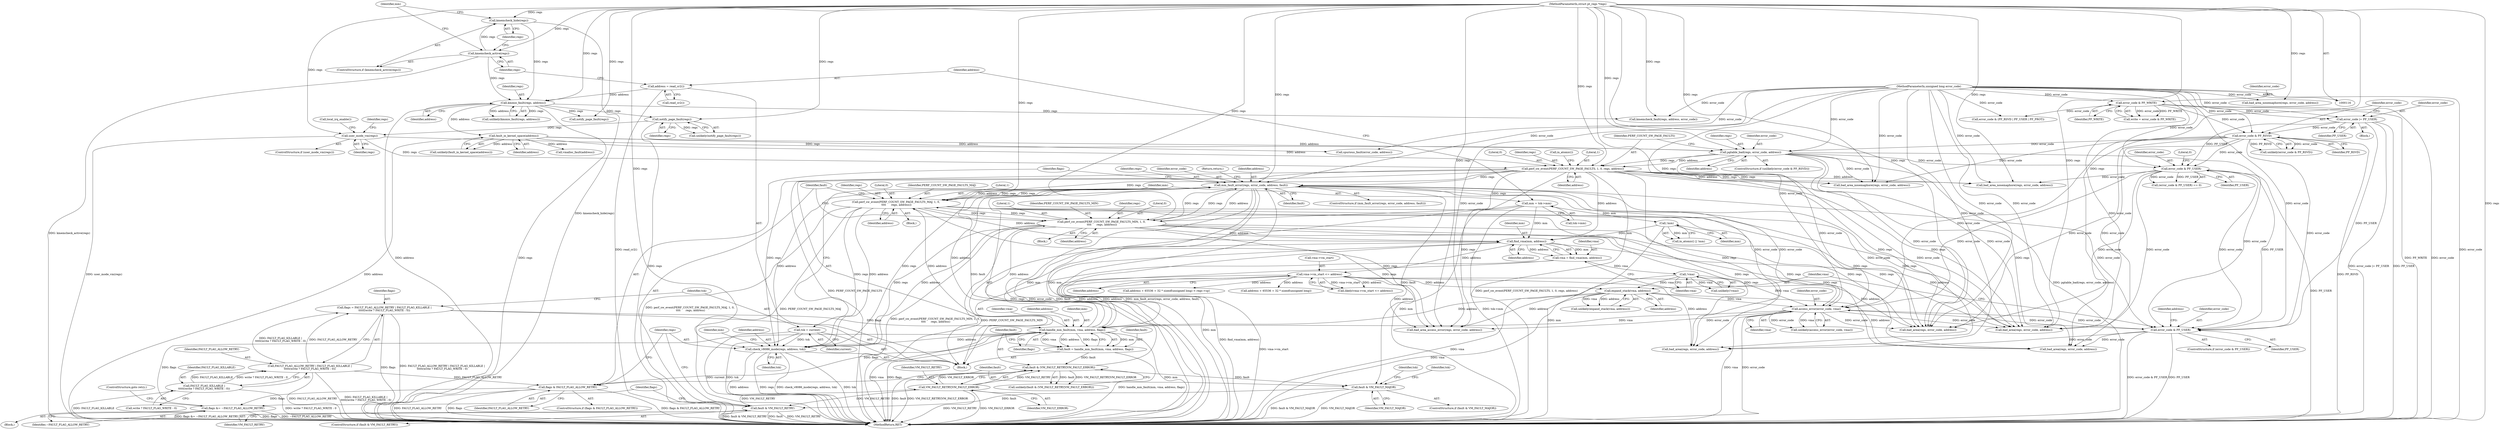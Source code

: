 digraph "0_linux_a8b0ca17b80e92faab46ee7179ba9e99ccb61233_52@pointer" {
"1000443" [label="(Call,check_v8086_mode(regs, address, tsk))"];
"1000396" [label="(Call,mm_fault_error(regs, error_code, address, fault))"];
"1000416" [label="(Call,perf_sw_event(PERF_COUNT_SW_PAGE_FAULTS_MAJ, 1, 0,\n \t\t\t\t      regs, address))"];
"1000428" [label="(Call,perf_sw_event(PERF_COUNT_SW_PAGE_FAULTS_MIN, 1, 0,\n \t\t\t\t      regs, address))"];
"1000241" [label="(Call,perf_sw_event(PERF_COUNT_SW_PAGE_FAULTS, 1, 0, regs, address))"];
"1000216" [label="(Call,user_mode_vm(regs))"];
"1000212" [label="(Call,notify_page_fault(regs))"];
"1000165" [label="(Call,kmmio_fault(regs, address))"];
"1000156" [label="(Call,kmemcheck_hide(regs))"];
"1000154" [label="(Call,kmemcheck_active(regs))"];
"1000117" [label="(MethodParameterIn,struct pt_regs *regs)"];
"1000150" [label="(Call,address = read_cr2())"];
"1000237" [label="(Call,pgtable_bad(regs, error_code, address))"];
"1000234" [label="(Call,error_code & PF_RSVD)"];
"1000220" [label="(Call,error_code |= PF_USER)"];
"1000128" [label="(Call,error_code & PF_WRITE)"];
"1000118" [label="(MethodParameterIn,unsigned long error_code)"];
"1000171" [label="(Call,fault_in_kernel_space(address))"];
"1000382" [label="(Call,handle_mm_fault(mm, vma, address, flags))"];
"1000297" [label="(Call,find_vma(mm, address))"];
"1000251" [label="(Call,!mm)"];
"1000145" [label="(Call,mm = tsk->mm)"];
"1000371" [label="(Call,access_error(error_code, vma))"];
"1000333" [label="(Call,error_code & PF_USER)"];
"1000271" [label="(Call,error_code & PF_USER)"];
"1000302" [label="(Call,!vma)"];
"1000295" [label="(Call,vma = find_vma(mm, address))"];
"1000359" [label="(Call,expand_stack(vma, address))"];
"1000312" [label="(Call,vma->vm_start <= address)"];
"1000439" [label="(Call,flags &= ~FAULT_FLAG_ALLOW_RETRY)"];
"1000403" [label="(Call,flags & FAULT_FLAG_ALLOW_RETRY)"];
"1000134" [label="(Call,FAULT_FLAG_ALLOW_RETRY | FAULT_FLAG_KILLABLE |\n\t\t\t\t\t(write ? FAULT_FLAG_WRITE : 0))"];
"1000136" [label="(Call,FAULT_FLAG_KILLABLE |\n\t\t\t\t\t(write ? FAULT_FLAG_WRITE : 0))"];
"1000132" [label="(Call,flags = FAULT_FLAG_ALLOW_RETRY | FAULT_FLAG_KILLABLE |\n\t\t\t\t\t(write ? FAULT_FLAG_WRITE : 0))"];
"1000389" [label="(Call,fault & (VM_FAULT_RETRY|VM_FAULT_ERROR))"];
"1000380" [label="(Call,fault = handle_mm_fault(mm, vma, address, flags))"];
"1000391" [label="(Call,VM_FAULT_RETRY|VM_FAULT_ERROR)"];
"1000435" [label="(Call,fault & VM_FAULT_RETRY)"];
"1000408" [label="(Call,fault & VM_FAULT_MAJOR)"];
"1000142" [label="(Call,tsk = current)"];
"1000432" [label="(Identifier,regs)"];
"1000419" [label="(Literal,0)"];
"1000433" [label="(Identifier,address)"];
"1000171" [label="(Call,fault_in_kernel_space(address))"];
"1000202" [label="(Call,notify_page_fault(regs))"];
"1000156" [label="(Call,kmemcheck_hide(regs))"];
"1000129" [label="(Identifier,error_code)"];
"1000401" [label="(Return,return;)"];
"1000295" [label="(Call,vma = find_vma(mm, address))"];
"1000400" [label="(Identifier,fault)"];
"1000327" [label="(Call,bad_area(regs, error_code, address))"];
"1000165" [label="(Call,kmmio_fault(regs, address))"];
"1000440" [label="(Identifier,flags)"];
"1000233" [label="(Call,unlikely(error_code & PF_RSVD))"];
"1000152" [label="(Call,read_cr2())"];
"1000254" [label="(Call,bad_area_nosemaphore(regs, error_code, address))"];
"1000302" [label="(Call,!vma)"];
"1000243" [label="(Literal,1)"];
"1000212" [label="(Call,notify_page_fault(regs))"];
"1000157" [label="(Identifier,regs)"];
"1000218" [label="(Block,)"];
"1000296" [label="(Identifier,vma)"];
"1000431" [label="(Literal,0)"];
"1000242" [label="(Identifier,PERF_COUNT_SW_PAGE_FAULTS)"];
"1000272" [label="(Identifier,error_code)"];
"1000186" [label="(Call,vmalloc_fault(address))"];
"1000335" [label="(Identifier,PF_USER)"];
"1000390" [label="(Identifier,fault)"];
"1000297" [label="(Call,find_vma(mm, address))"];
"1000221" [label="(Identifier,error_code)"];
"1000341" [label="(Identifier,address)"];
"1000301" [label="(Call,unlikely(!vma))"];
"1000352" [label="(Call,bad_area(regs, error_code, address))"];
"1000138" [label="(Call,write ? FAULT_FLAG_WRITE : 0)"];
"1000405" [label="(Identifier,FAULT_FLAG_ALLOW_RETRY)"];
"1000434" [label="(ControlStructure,if (fault & VM_FAULT_RETRY))"];
"1000154" [label="(Call,kmemcheck_active(regs))"];
"1000172" [label="(Identifier,address)"];
"1000215" [label="(ControlStructure,if (user_mode_vm(regs)))"];
"1000382" [label="(Call,handle_mm_fault(mm, vma, address, flags))"];
"1000244" [label="(Literal,0)"];
"1000117" [label="(MethodParameterIn,struct pt_regs *regs)"];
"1000281" [label="(Call,bad_area_nosemaphore(regs, error_code, address))"];
"1000251" [label="(Call,!mm)"];
"1000409" [label="(Identifier,fault)"];
"1000217" [label="(Identifier,regs)"];
"1000274" [label="(Literal,0)"];
"1000361" [label="(Identifier,address)"];
"1000137" [label="(Identifier,FAULT_FLAG_KILLABLE)"];
"1000234" [label="(Call,error_code & PF_RSVD)"];
"1000372" [label="(Identifier,error_code)"];
"1000452" [label="(MethodReturn,RET)"];
"1000176" [label="(Call,error_code & (PF_RSVD | PF_USER | PF_PROT))"];
"1000147" [label="(Call,tsk->mm)"];
"1000146" [label="(Identifier,mm)"];
"1000273" [label="(Identifier,PF_USER)"];
"1000375" [label="(Call,bad_area_access_error(regs, error_code, address))"];
"1000450" [label="(Identifier,mm)"];
"1000435" [label="(Call,fault & VM_FAULT_RETRY)"];
"1000213" [label="(Identifier,regs)"];
"1000414" [label="(Identifier,tsk)"];
"1000241" [label="(Call,perf_sw_event(PERF_COUNT_SW_PAGE_FAULTS, 1, 0, regs, address))"];
"1000408" [label="(Call,fault & VM_FAULT_MAJOR)"];
"1000380" [label="(Call,fault = handle_mm_fault(mm, vma, address, flags))"];
"1000311" [label="(Call,likely(vma->vm_start <= address))"];
"1000228" [label="(Identifier,regs)"];
"1000270" [label="(Call,(error_code & PF_USER) == 0)"];
"1000170" [label="(Call,unlikely(fault_in_kernel_space(address)))"];
"1000161" [label="(Identifier,mm)"];
"1000402" [label="(ControlStructure,if (flags & FAULT_FLAG_ALLOW_RETRY))"];
"1000371" [label="(Call,access_error(error_code, vma))"];
"1000360" [label="(Identifier,vma)"];
"1000143" [label="(Identifier,tsk)"];
"1000166" [label="(Identifier,regs)"];
"1000359" [label="(Call,expand_stack(vma, address))"];
"1000416" [label="(Call,perf_sw_event(PERF_COUNT_SW_PAGE_FAULTS_MAJ, 1, 0,\n \t\t\t\t      regs, address))"];
"1000384" [label="(Identifier,vma)"];
"1000128" [label="(Call,error_code & PF_WRITE)"];
"1000437" [label="(Identifier,VM_FAULT_RETRY)"];
"1000222" [label="(Identifier,PF_USER)"];
"1000299" [label="(Identifier,address)"];
"1000428" [label="(Call,perf_sw_event(PERF_COUNT_SW_PAGE_FAULTS_MIN, 1, 0,\n \t\t\t\t      regs, address))"];
"1000134" [label="(Call,FAULT_FLAG_ALLOW_RETRY | FAULT_FLAG_KILLABLE |\n\t\t\t\t\t(write ? FAULT_FLAG_WRITE : 0))"];
"1000385" [label="(Identifier,address)"];
"1000240" [label="(Identifier,address)"];
"1000386" [label="(Identifier,flags)"];
"1000236" [label="(Identifier,PF_RSVD)"];
"1000235" [label="(Identifier,error_code)"];
"1000423" [label="(Block,)"];
"1000334" [label="(Identifier,error_code)"];
"1000144" [label="(Identifier,current)"];
"1000399" [label="(Identifier,address)"];
"1000150" [label="(Call,address = read_cr2())"];
"1000436" [label="(Identifier,fault)"];
"1000389" [label="(Call,fault & (VM_FAULT_RETRY|VM_FAULT_ERROR))"];
"1000252" [label="(Identifier,mm)"];
"1000316" [label="(Identifier,address)"];
"1000421" [label="(Identifier,address)"];
"1000305" [label="(Call,bad_area(regs, error_code, address))"];
"1000151" [label="(Identifier,address)"];
"1000126" [label="(Call,write = error_code & PF_WRITE)"];
"1000339" [label="(Call,address + 65536 + 32 * sizeof(unsigned long) < regs->sp)"];
"1000153" [label="(ControlStructure,if (kmemcheck_active(regs)))"];
"1000430" [label="(Literal,1)"];
"1000303" [label="(Identifier,vma)"];
"1000219" [label="(Call,local_irq_enable())"];
"1000443" [label="(Call,check_v8086_mode(regs, address, tsk))"];
"1000164" [label="(Call,unlikely(kmmio_fault(regs, address)))"];
"1000446" [label="(Identifier,tsk)"];
"1000370" [label="(Call,unlikely(access_error(error_code, vma)))"];
"1000383" [label="(Identifier,mm)"];
"1000373" [label="(Identifier,vma)"];
"1000340" [label="(Call,address + 65536 + 32 * sizeof(unsigned long))"];
"1000332" [label="(ControlStructure,if (error_code & PF_USER))"];
"1000438" [label="(Block,)"];
"1000417" [label="(Identifier,PERF_COUNT_SW_PAGE_FAULTS_MAJ)"];
"1000245" [label="(Identifier,regs)"];
"1000391" [label="(Call,VM_FAULT_RETRY|VM_FAULT_ERROR)"];
"1000249" [label="(Call,in_atomic() || !mm)"];
"1000429" [label="(Identifier,PERF_COUNT_SW_PAGE_FAULTS_MIN)"];
"1000444" [label="(Identifier,regs)"];
"1000132" [label="(Call,flags = FAULT_FLAG_ALLOW_RETRY | FAULT_FLAG_KILLABLE |\n\t\t\t\t\t(write ? FAULT_FLAG_WRITE : 0))"];
"1000363" [label="(Call,bad_area(regs, error_code, address))"];
"1000397" [label="(Identifier,regs)"];
"1000398" [label="(Identifier,error_code)"];
"1000298" [label="(Identifier,mm)"];
"1000271" [label="(Call,error_code & PF_USER)"];
"1000237" [label="(Call,pgtable_bad(regs, error_code, address))"];
"1000439" [label="(Call,flags &= ~FAULT_FLAG_ALLOW_RETRY)"];
"1000445" [label="(Identifier,address)"];
"1000246" [label="(Identifier,address)"];
"1000145" [label="(Call,mm = tsk->mm)"];
"1000381" [label="(Identifier,fault)"];
"1000142" [label="(Call,tsk = current)"];
"1000205" [label="(Call,bad_area_nosemaphore(regs, error_code, address))"];
"1000135" [label="(Identifier,FAULT_FLAG_ALLOW_RETRY)"];
"1000130" [label="(Identifier,PF_WRITE)"];
"1000312" [label="(Call,vma->vm_start <= address)"];
"1000403" [label="(Call,flags & FAULT_FLAG_ALLOW_RETRY)"];
"1000238" [label="(Identifier,regs)"];
"1000404" [label="(Identifier,flags)"];
"1000250" [label="(Call,in_atomic())"];
"1000211" [label="(Call,unlikely(notify_page_fault(regs)))"];
"1000167" [label="(Identifier,address)"];
"1000197" [label="(Call,spurious_fault(error_code, address))"];
"1000442" [label="(ControlStructure,goto retry;)"];
"1000232" [label="(ControlStructure,if (unlikely(error_code & PF_RSVD)))"];
"1000118" [label="(MethodParameterIn,unsigned long error_code)"];
"1000119" [label="(Block,)"];
"1000396" [label="(Call,mm_fault_error(regs, error_code, address, fault))"];
"1000393" [label="(Identifier,VM_FAULT_ERROR)"];
"1000392" [label="(Identifier,VM_FAULT_RETRY)"];
"1000410" [label="(Identifier,VM_FAULT_MAJOR)"];
"1000216" [label="(Call,user_mode_vm(regs))"];
"1000388" [label="(Call,unlikely(fault & (VM_FAULT_RETRY|VM_FAULT_ERROR)))"];
"1000441" [label="(Identifier,~FAULT_FLAG_ALLOW_RETRY)"];
"1000395" [label="(ControlStructure,if (mm_fault_error(regs, error_code, address, fault)))"];
"1000358" [label="(Call,unlikely(expand_stack(vma, address)))"];
"1000313" [label="(Call,vma->vm_start)"];
"1000418" [label="(Literal,1)"];
"1000136" [label="(Call,FAULT_FLAG_KILLABLE |\n\t\t\t\t\t(write ? FAULT_FLAG_WRITE : 0))"];
"1000407" [label="(ControlStructure,if (fault & VM_FAULT_MAJOR))"];
"1000191" [label="(Call,kmemcheck_fault(regs, address, error_code))"];
"1000155" [label="(Identifier,regs)"];
"1000133" [label="(Identifier,flags)"];
"1000220" [label="(Call,error_code |= PF_USER)"];
"1000426" [label="(Identifier,tsk)"];
"1000333" [label="(Call,error_code & PF_USER)"];
"1000420" [label="(Identifier,regs)"];
"1000239" [label="(Identifier,error_code)"];
"1000411" [label="(Block,)"];
"1000443" -> "1000119"  [label="AST: "];
"1000443" -> "1000446"  [label="CFG: "];
"1000444" -> "1000443"  [label="AST: "];
"1000445" -> "1000443"  [label="AST: "];
"1000446" -> "1000443"  [label="AST: "];
"1000450" -> "1000443"  [label="CFG: "];
"1000443" -> "1000452"  [label="DDG: check_v8086_mode(regs, address, tsk)"];
"1000443" -> "1000452"  [label="DDG: tsk"];
"1000443" -> "1000452"  [label="DDG: address"];
"1000443" -> "1000452"  [label="DDG: regs"];
"1000396" -> "1000443"  [label="DDG: regs"];
"1000396" -> "1000443"  [label="DDG: address"];
"1000416" -> "1000443"  [label="DDG: regs"];
"1000416" -> "1000443"  [label="DDG: address"];
"1000428" -> "1000443"  [label="DDG: regs"];
"1000428" -> "1000443"  [label="DDG: address"];
"1000241" -> "1000443"  [label="DDG: regs"];
"1000117" -> "1000443"  [label="DDG: regs"];
"1000382" -> "1000443"  [label="DDG: address"];
"1000142" -> "1000443"  [label="DDG: tsk"];
"1000396" -> "1000395"  [label="AST: "];
"1000396" -> "1000400"  [label="CFG: "];
"1000397" -> "1000396"  [label="AST: "];
"1000398" -> "1000396"  [label="AST: "];
"1000399" -> "1000396"  [label="AST: "];
"1000400" -> "1000396"  [label="AST: "];
"1000401" -> "1000396"  [label="CFG: "];
"1000404" -> "1000396"  [label="CFG: "];
"1000396" -> "1000452"  [label="DDG: mm_fault_error(regs, error_code, address, fault)"];
"1000396" -> "1000452"  [label="DDG: regs"];
"1000396" -> "1000452"  [label="DDG: error_code"];
"1000396" -> "1000452"  [label="DDG: fault"];
"1000396" -> "1000452"  [label="DDG: address"];
"1000396" -> "1000305"  [label="DDG: error_code"];
"1000396" -> "1000327"  [label="DDG: error_code"];
"1000396" -> "1000333"  [label="DDG: error_code"];
"1000396" -> "1000371"  [label="DDG: error_code"];
"1000416" -> "1000396"  [label="DDG: regs"];
"1000428" -> "1000396"  [label="DDG: regs"];
"1000241" -> "1000396"  [label="DDG: regs"];
"1000117" -> "1000396"  [label="DDG: regs"];
"1000371" -> "1000396"  [label="DDG: error_code"];
"1000118" -> "1000396"  [label="DDG: error_code"];
"1000382" -> "1000396"  [label="DDG: address"];
"1000389" -> "1000396"  [label="DDG: fault"];
"1000396" -> "1000408"  [label="DDG: fault"];
"1000396" -> "1000416"  [label="DDG: regs"];
"1000396" -> "1000416"  [label="DDG: address"];
"1000396" -> "1000428"  [label="DDG: regs"];
"1000396" -> "1000428"  [label="DDG: address"];
"1000416" -> "1000411"  [label="AST: "];
"1000416" -> "1000421"  [label="CFG: "];
"1000417" -> "1000416"  [label="AST: "];
"1000418" -> "1000416"  [label="AST: "];
"1000419" -> "1000416"  [label="AST: "];
"1000420" -> "1000416"  [label="AST: "];
"1000421" -> "1000416"  [label="AST: "];
"1000436" -> "1000416"  [label="CFG: "];
"1000416" -> "1000452"  [label="DDG: perf_sw_event(PERF_COUNT_SW_PAGE_FAULTS_MAJ, 1, 0,\n \t\t\t\t      regs, address)"];
"1000416" -> "1000452"  [label="DDG: PERF_COUNT_SW_PAGE_FAULTS_MAJ"];
"1000416" -> "1000297"  [label="DDG: address"];
"1000416" -> "1000305"  [label="DDG: regs"];
"1000416" -> "1000327"  [label="DDG: regs"];
"1000416" -> "1000352"  [label="DDG: regs"];
"1000416" -> "1000363"  [label="DDG: regs"];
"1000416" -> "1000375"  [label="DDG: regs"];
"1000428" -> "1000416"  [label="DDG: regs"];
"1000241" -> "1000416"  [label="DDG: regs"];
"1000117" -> "1000416"  [label="DDG: regs"];
"1000382" -> "1000416"  [label="DDG: address"];
"1000416" -> "1000428"  [label="DDG: regs"];
"1000428" -> "1000423"  [label="AST: "];
"1000428" -> "1000433"  [label="CFG: "];
"1000429" -> "1000428"  [label="AST: "];
"1000430" -> "1000428"  [label="AST: "];
"1000431" -> "1000428"  [label="AST: "];
"1000432" -> "1000428"  [label="AST: "];
"1000433" -> "1000428"  [label="AST: "];
"1000436" -> "1000428"  [label="CFG: "];
"1000428" -> "1000452"  [label="DDG: perf_sw_event(PERF_COUNT_SW_PAGE_FAULTS_MIN, 1, 0,\n \t\t\t\t      regs, address)"];
"1000428" -> "1000452"  [label="DDG: PERF_COUNT_SW_PAGE_FAULTS_MIN"];
"1000428" -> "1000297"  [label="DDG: address"];
"1000428" -> "1000305"  [label="DDG: regs"];
"1000428" -> "1000327"  [label="DDG: regs"];
"1000428" -> "1000352"  [label="DDG: regs"];
"1000428" -> "1000363"  [label="DDG: regs"];
"1000428" -> "1000375"  [label="DDG: regs"];
"1000241" -> "1000428"  [label="DDG: regs"];
"1000117" -> "1000428"  [label="DDG: regs"];
"1000382" -> "1000428"  [label="DDG: address"];
"1000241" -> "1000119"  [label="AST: "];
"1000241" -> "1000246"  [label="CFG: "];
"1000242" -> "1000241"  [label="AST: "];
"1000243" -> "1000241"  [label="AST: "];
"1000244" -> "1000241"  [label="AST: "];
"1000245" -> "1000241"  [label="AST: "];
"1000246" -> "1000241"  [label="AST: "];
"1000250" -> "1000241"  [label="CFG: "];
"1000241" -> "1000452"  [label="DDG: PERF_COUNT_SW_PAGE_FAULTS"];
"1000241" -> "1000452"  [label="DDG: perf_sw_event(PERF_COUNT_SW_PAGE_FAULTS, 1, 0, regs, address)"];
"1000216" -> "1000241"  [label="DDG: regs"];
"1000237" -> "1000241"  [label="DDG: regs"];
"1000237" -> "1000241"  [label="DDG: address"];
"1000117" -> "1000241"  [label="DDG: regs"];
"1000171" -> "1000241"  [label="DDG: address"];
"1000241" -> "1000254"  [label="DDG: regs"];
"1000241" -> "1000254"  [label="DDG: address"];
"1000241" -> "1000281"  [label="DDG: regs"];
"1000241" -> "1000281"  [label="DDG: address"];
"1000241" -> "1000297"  [label="DDG: address"];
"1000241" -> "1000305"  [label="DDG: regs"];
"1000241" -> "1000327"  [label="DDG: regs"];
"1000241" -> "1000352"  [label="DDG: regs"];
"1000241" -> "1000363"  [label="DDG: regs"];
"1000241" -> "1000375"  [label="DDG: regs"];
"1000216" -> "1000215"  [label="AST: "];
"1000216" -> "1000217"  [label="CFG: "];
"1000217" -> "1000216"  [label="AST: "];
"1000219" -> "1000216"  [label="CFG: "];
"1000228" -> "1000216"  [label="CFG: "];
"1000216" -> "1000452"  [label="DDG: user_mode_vm(regs)"];
"1000212" -> "1000216"  [label="DDG: regs"];
"1000117" -> "1000216"  [label="DDG: regs"];
"1000216" -> "1000237"  [label="DDG: regs"];
"1000212" -> "1000211"  [label="AST: "];
"1000212" -> "1000213"  [label="CFG: "];
"1000213" -> "1000212"  [label="AST: "];
"1000211" -> "1000212"  [label="CFG: "];
"1000212" -> "1000452"  [label="DDG: regs"];
"1000212" -> "1000211"  [label="DDG: regs"];
"1000165" -> "1000212"  [label="DDG: regs"];
"1000117" -> "1000212"  [label="DDG: regs"];
"1000165" -> "1000164"  [label="AST: "];
"1000165" -> "1000167"  [label="CFG: "];
"1000166" -> "1000165"  [label="AST: "];
"1000167" -> "1000165"  [label="AST: "];
"1000164" -> "1000165"  [label="CFG: "];
"1000165" -> "1000452"  [label="DDG: regs"];
"1000165" -> "1000452"  [label="DDG: address"];
"1000165" -> "1000164"  [label="DDG: regs"];
"1000165" -> "1000164"  [label="DDG: address"];
"1000156" -> "1000165"  [label="DDG: regs"];
"1000154" -> "1000165"  [label="DDG: regs"];
"1000117" -> "1000165"  [label="DDG: regs"];
"1000150" -> "1000165"  [label="DDG: address"];
"1000165" -> "1000171"  [label="DDG: address"];
"1000165" -> "1000191"  [label="DDG: regs"];
"1000165" -> "1000202"  [label="DDG: regs"];
"1000156" -> "1000153"  [label="AST: "];
"1000156" -> "1000157"  [label="CFG: "];
"1000157" -> "1000156"  [label="AST: "];
"1000161" -> "1000156"  [label="CFG: "];
"1000156" -> "1000452"  [label="DDG: kmemcheck_hide(regs)"];
"1000154" -> "1000156"  [label="DDG: regs"];
"1000117" -> "1000156"  [label="DDG: regs"];
"1000154" -> "1000153"  [label="AST: "];
"1000154" -> "1000155"  [label="CFG: "];
"1000155" -> "1000154"  [label="AST: "];
"1000157" -> "1000154"  [label="CFG: "];
"1000161" -> "1000154"  [label="CFG: "];
"1000154" -> "1000452"  [label="DDG: kmemcheck_active(regs)"];
"1000117" -> "1000154"  [label="DDG: regs"];
"1000117" -> "1000116"  [label="AST: "];
"1000117" -> "1000452"  [label="DDG: regs"];
"1000117" -> "1000191"  [label="DDG: regs"];
"1000117" -> "1000202"  [label="DDG: regs"];
"1000117" -> "1000205"  [label="DDG: regs"];
"1000117" -> "1000237"  [label="DDG: regs"];
"1000117" -> "1000254"  [label="DDG: regs"];
"1000117" -> "1000281"  [label="DDG: regs"];
"1000117" -> "1000305"  [label="DDG: regs"];
"1000117" -> "1000327"  [label="DDG: regs"];
"1000117" -> "1000352"  [label="DDG: regs"];
"1000117" -> "1000363"  [label="DDG: regs"];
"1000117" -> "1000375"  [label="DDG: regs"];
"1000150" -> "1000119"  [label="AST: "];
"1000150" -> "1000152"  [label="CFG: "];
"1000151" -> "1000150"  [label="AST: "];
"1000152" -> "1000150"  [label="AST: "];
"1000155" -> "1000150"  [label="CFG: "];
"1000150" -> "1000452"  [label="DDG: read_cr2()"];
"1000237" -> "1000232"  [label="AST: "];
"1000237" -> "1000240"  [label="CFG: "];
"1000238" -> "1000237"  [label="AST: "];
"1000239" -> "1000237"  [label="AST: "];
"1000240" -> "1000237"  [label="AST: "];
"1000242" -> "1000237"  [label="CFG: "];
"1000237" -> "1000452"  [label="DDG: pgtable_bad(regs, error_code, address)"];
"1000234" -> "1000237"  [label="DDG: error_code"];
"1000118" -> "1000237"  [label="DDG: error_code"];
"1000171" -> "1000237"  [label="DDG: address"];
"1000237" -> "1000254"  [label="DDG: error_code"];
"1000237" -> "1000271"  [label="DDG: error_code"];
"1000237" -> "1000305"  [label="DDG: error_code"];
"1000237" -> "1000327"  [label="DDG: error_code"];
"1000237" -> "1000333"  [label="DDG: error_code"];
"1000237" -> "1000371"  [label="DDG: error_code"];
"1000234" -> "1000233"  [label="AST: "];
"1000234" -> "1000236"  [label="CFG: "];
"1000235" -> "1000234"  [label="AST: "];
"1000236" -> "1000234"  [label="AST: "];
"1000233" -> "1000234"  [label="CFG: "];
"1000234" -> "1000452"  [label="DDG: PF_RSVD"];
"1000234" -> "1000233"  [label="DDG: error_code"];
"1000234" -> "1000233"  [label="DDG: PF_RSVD"];
"1000220" -> "1000234"  [label="DDG: error_code"];
"1000128" -> "1000234"  [label="DDG: error_code"];
"1000118" -> "1000234"  [label="DDG: error_code"];
"1000234" -> "1000254"  [label="DDG: error_code"];
"1000234" -> "1000271"  [label="DDG: error_code"];
"1000234" -> "1000305"  [label="DDG: error_code"];
"1000234" -> "1000327"  [label="DDG: error_code"];
"1000234" -> "1000333"  [label="DDG: error_code"];
"1000234" -> "1000371"  [label="DDG: error_code"];
"1000220" -> "1000218"  [label="AST: "];
"1000220" -> "1000222"  [label="CFG: "];
"1000221" -> "1000220"  [label="AST: "];
"1000222" -> "1000220"  [label="AST: "];
"1000235" -> "1000220"  [label="CFG: "];
"1000220" -> "1000452"  [label="DDG: PF_USER"];
"1000220" -> "1000452"  [label="DDG: error_code |= PF_USER"];
"1000128" -> "1000220"  [label="DDG: error_code"];
"1000118" -> "1000220"  [label="DDG: error_code"];
"1000220" -> "1000271"  [label="DDG: PF_USER"];
"1000220" -> "1000333"  [label="DDG: PF_USER"];
"1000128" -> "1000126"  [label="AST: "];
"1000128" -> "1000130"  [label="CFG: "];
"1000129" -> "1000128"  [label="AST: "];
"1000130" -> "1000128"  [label="AST: "];
"1000126" -> "1000128"  [label="CFG: "];
"1000128" -> "1000452"  [label="DDG: PF_WRITE"];
"1000128" -> "1000452"  [label="DDG: error_code"];
"1000128" -> "1000126"  [label="DDG: error_code"];
"1000128" -> "1000126"  [label="DDG: PF_WRITE"];
"1000118" -> "1000128"  [label="DDG: error_code"];
"1000128" -> "1000176"  [label="DDG: error_code"];
"1000118" -> "1000116"  [label="AST: "];
"1000118" -> "1000452"  [label="DDG: error_code"];
"1000118" -> "1000176"  [label="DDG: error_code"];
"1000118" -> "1000191"  [label="DDG: error_code"];
"1000118" -> "1000197"  [label="DDG: error_code"];
"1000118" -> "1000205"  [label="DDG: error_code"];
"1000118" -> "1000254"  [label="DDG: error_code"];
"1000118" -> "1000271"  [label="DDG: error_code"];
"1000118" -> "1000281"  [label="DDG: error_code"];
"1000118" -> "1000305"  [label="DDG: error_code"];
"1000118" -> "1000327"  [label="DDG: error_code"];
"1000118" -> "1000333"  [label="DDG: error_code"];
"1000118" -> "1000352"  [label="DDG: error_code"];
"1000118" -> "1000363"  [label="DDG: error_code"];
"1000118" -> "1000371"  [label="DDG: error_code"];
"1000118" -> "1000375"  [label="DDG: error_code"];
"1000171" -> "1000170"  [label="AST: "];
"1000171" -> "1000172"  [label="CFG: "];
"1000172" -> "1000171"  [label="AST: "];
"1000170" -> "1000171"  [label="CFG: "];
"1000171" -> "1000452"  [label="DDG: address"];
"1000171" -> "1000170"  [label="DDG: address"];
"1000171" -> "1000186"  [label="DDG: address"];
"1000171" -> "1000197"  [label="DDG: address"];
"1000382" -> "1000380"  [label="AST: "];
"1000382" -> "1000386"  [label="CFG: "];
"1000383" -> "1000382"  [label="AST: "];
"1000384" -> "1000382"  [label="AST: "];
"1000385" -> "1000382"  [label="AST: "];
"1000386" -> "1000382"  [label="AST: "];
"1000380" -> "1000382"  [label="CFG: "];
"1000382" -> "1000452"  [label="DDG: mm"];
"1000382" -> "1000452"  [label="DDG: vma"];
"1000382" -> "1000452"  [label="DDG: flags"];
"1000382" -> "1000297"  [label="DDG: mm"];
"1000382" -> "1000380"  [label="DDG: mm"];
"1000382" -> "1000380"  [label="DDG: vma"];
"1000382" -> "1000380"  [label="DDG: address"];
"1000382" -> "1000380"  [label="DDG: flags"];
"1000297" -> "1000382"  [label="DDG: mm"];
"1000371" -> "1000382"  [label="DDG: vma"];
"1000359" -> "1000382"  [label="DDG: address"];
"1000312" -> "1000382"  [label="DDG: address"];
"1000439" -> "1000382"  [label="DDG: flags"];
"1000132" -> "1000382"  [label="DDG: flags"];
"1000382" -> "1000403"  [label="DDG: flags"];
"1000297" -> "1000295"  [label="AST: "];
"1000297" -> "1000299"  [label="CFG: "];
"1000298" -> "1000297"  [label="AST: "];
"1000299" -> "1000297"  [label="AST: "];
"1000295" -> "1000297"  [label="CFG: "];
"1000297" -> "1000452"  [label="DDG: mm"];
"1000297" -> "1000295"  [label="DDG: mm"];
"1000297" -> "1000295"  [label="DDG: address"];
"1000251" -> "1000297"  [label="DDG: mm"];
"1000145" -> "1000297"  [label="DDG: mm"];
"1000297" -> "1000305"  [label="DDG: address"];
"1000297" -> "1000312"  [label="DDG: address"];
"1000251" -> "1000249"  [label="AST: "];
"1000251" -> "1000252"  [label="CFG: "];
"1000252" -> "1000251"  [label="AST: "];
"1000249" -> "1000251"  [label="CFG: "];
"1000251" -> "1000452"  [label="DDG: mm"];
"1000251" -> "1000249"  [label="DDG: mm"];
"1000145" -> "1000251"  [label="DDG: mm"];
"1000145" -> "1000119"  [label="AST: "];
"1000145" -> "1000147"  [label="CFG: "];
"1000146" -> "1000145"  [label="AST: "];
"1000147" -> "1000145"  [label="AST: "];
"1000151" -> "1000145"  [label="CFG: "];
"1000145" -> "1000452"  [label="DDG: mm"];
"1000145" -> "1000452"  [label="DDG: tsk->mm"];
"1000371" -> "1000370"  [label="AST: "];
"1000371" -> "1000373"  [label="CFG: "];
"1000372" -> "1000371"  [label="AST: "];
"1000373" -> "1000371"  [label="AST: "];
"1000370" -> "1000371"  [label="CFG: "];
"1000371" -> "1000452"  [label="DDG: vma"];
"1000371" -> "1000452"  [label="DDG: error_code"];
"1000371" -> "1000305"  [label="DDG: error_code"];
"1000371" -> "1000327"  [label="DDG: error_code"];
"1000371" -> "1000333"  [label="DDG: error_code"];
"1000371" -> "1000370"  [label="DDG: error_code"];
"1000371" -> "1000370"  [label="DDG: vma"];
"1000333" -> "1000371"  [label="DDG: error_code"];
"1000271" -> "1000371"  [label="DDG: error_code"];
"1000302" -> "1000371"  [label="DDG: vma"];
"1000359" -> "1000371"  [label="DDG: vma"];
"1000371" -> "1000375"  [label="DDG: error_code"];
"1000333" -> "1000332"  [label="AST: "];
"1000333" -> "1000335"  [label="CFG: "];
"1000334" -> "1000333"  [label="AST: "];
"1000335" -> "1000333"  [label="AST: "];
"1000341" -> "1000333"  [label="CFG: "];
"1000360" -> "1000333"  [label="CFG: "];
"1000333" -> "1000452"  [label="DDG: error_code & PF_USER"];
"1000333" -> "1000452"  [label="DDG: PF_USER"];
"1000271" -> "1000333"  [label="DDG: error_code"];
"1000271" -> "1000333"  [label="DDG: PF_USER"];
"1000333" -> "1000352"  [label="DDG: error_code"];
"1000333" -> "1000363"  [label="DDG: error_code"];
"1000271" -> "1000270"  [label="AST: "];
"1000271" -> "1000273"  [label="CFG: "];
"1000272" -> "1000271"  [label="AST: "];
"1000273" -> "1000271"  [label="AST: "];
"1000274" -> "1000271"  [label="CFG: "];
"1000271" -> "1000452"  [label="DDG: PF_USER"];
"1000271" -> "1000270"  [label="DDG: error_code"];
"1000271" -> "1000270"  [label="DDG: PF_USER"];
"1000271" -> "1000281"  [label="DDG: error_code"];
"1000271" -> "1000305"  [label="DDG: error_code"];
"1000271" -> "1000327"  [label="DDG: error_code"];
"1000302" -> "1000301"  [label="AST: "];
"1000302" -> "1000303"  [label="CFG: "];
"1000303" -> "1000302"  [label="AST: "];
"1000301" -> "1000302"  [label="CFG: "];
"1000302" -> "1000452"  [label="DDG: vma"];
"1000302" -> "1000301"  [label="DDG: vma"];
"1000295" -> "1000302"  [label="DDG: vma"];
"1000302" -> "1000359"  [label="DDG: vma"];
"1000295" -> "1000119"  [label="AST: "];
"1000296" -> "1000295"  [label="AST: "];
"1000303" -> "1000295"  [label="CFG: "];
"1000295" -> "1000452"  [label="DDG: find_vma(mm, address)"];
"1000359" -> "1000358"  [label="AST: "];
"1000359" -> "1000361"  [label="CFG: "];
"1000360" -> "1000359"  [label="AST: "];
"1000361" -> "1000359"  [label="AST: "];
"1000358" -> "1000359"  [label="CFG: "];
"1000359" -> "1000452"  [label="DDG: vma"];
"1000359" -> "1000358"  [label="DDG: vma"];
"1000359" -> "1000358"  [label="DDG: address"];
"1000312" -> "1000359"  [label="DDG: address"];
"1000359" -> "1000363"  [label="DDG: address"];
"1000359" -> "1000375"  [label="DDG: address"];
"1000312" -> "1000311"  [label="AST: "];
"1000312" -> "1000316"  [label="CFG: "];
"1000313" -> "1000312"  [label="AST: "];
"1000316" -> "1000312"  [label="AST: "];
"1000311" -> "1000312"  [label="CFG: "];
"1000312" -> "1000452"  [label="DDG: vma->vm_start"];
"1000312" -> "1000311"  [label="DDG: vma->vm_start"];
"1000312" -> "1000311"  [label="DDG: address"];
"1000312" -> "1000327"  [label="DDG: address"];
"1000312" -> "1000339"  [label="DDG: address"];
"1000312" -> "1000340"  [label="DDG: address"];
"1000312" -> "1000352"  [label="DDG: address"];
"1000312" -> "1000375"  [label="DDG: address"];
"1000439" -> "1000438"  [label="AST: "];
"1000439" -> "1000441"  [label="CFG: "];
"1000440" -> "1000439"  [label="AST: "];
"1000441" -> "1000439"  [label="AST: "];
"1000442" -> "1000439"  [label="CFG: "];
"1000439" -> "1000452"  [label="DDG: flags"];
"1000439" -> "1000452"  [label="DDG: ~FAULT_FLAG_ALLOW_RETRY"];
"1000439" -> "1000452"  [label="DDG: flags &= ~FAULT_FLAG_ALLOW_RETRY"];
"1000403" -> "1000439"  [label="DDG: flags"];
"1000403" -> "1000402"  [label="AST: "];
"1000403" -> "1000405"  [label="CFG: "];
"1000404" -> "1000403"  [label="AST: "];
"1000405" -> "1000403"  [label="AST: "];
"1000409" -> "1000403"  [label="CFG: "];
"1000444" -> "1000403"  [label="CFG: "];
"1000403" -> "1000452"  [label="DDG: FAULT_FLAG_ALLOW_RETRY"];
"1000403" -> "1000452"  [label="DDG: flags"];
"1000403" -> "1000452"  [label="DDG: flags & FAULT_FLAG_ALLOW_RETRY"];
"1000134" -> "1000403"  [label="DDG: FAULT_FLAG_ALLOW_RETRY"];
"1000134" -> "1000132"  [label="AST: "];
"1000134" -> "1000136"  [label="CFG: "];
"1000135" -> "1000134"  [label="AST: "];
"1000136" -> "1000134"  [label="AST: "];
"1000132" -> "1000134"  [label="CFG: "];
"1000134" -> "1000452"  [label="DDG: FAULT_FLAG_ALLOW_RETRY"];
"1000134" -> "1000452"  [label="DDG: FAULT_FLAG_KILLABLE |\n\t\t\t\t\t(write ? FAULT_FLAG_WRITE : 0)"];
"1000134" -> "1000132"  [label="DDG: FAULT_FLAG_ALLOW_RETRY"];
"1000134" -> "1000132"  [label="DDG: FAULT_FLAG_KILLABLE |\n\t\t\t\t\t(write ? FAULT_FLAG_WRITE : 0)"];
"1000136" -> "1000134"  [label="DDG: FAULT_FLAG_KILLABLE"];
"1000136" -> "1000134"  [label="DDG: write ? FAULT_FLAG_WRITE : 0"];
"1000136" -> "1000138"  [label="CFG: "];
"1000137" -> "1000136"  [label="AST: "];
"1000138" -> "1000136"  [label="AST: "];
"1000136" -> "1000452"  [label="DDG: write ? FAULT_FLAG_WRITE : 0"];
"1000136" -> "1000452"  [label="DDG: FAULT_FLAG_KILLABLE"];
"1000132" -> "1000119"  [label="AST: "];
"1000133" -> "1000132"  [label="AST: "];
"1000143" -> "1000132"  [label="CFG: "];
"1000132" -> "1000452"  [label="DDG: FAULT_FLAG_ALLOW_RETRY | FAULT_FLAG_KILLABLE |\n\t\t\t\t\t(write ? FAULT_FLAG_WRITE : 0)"];
"1000132" -> "1000452"  [label="DDG: flags"];
"1000389" -> "1000388"  [label="AST: "];
"1000389" -> "1000391"  [label="CFG: "];
"1000390" -> "1000389"  [label="AST: "];
"1000391" -> "1000389"  [label="AST: "];
"1000388" -> "1000389"  [label="CFG: "];
"1000389" -> "1000452"  [label="DDG: fault"];
"1000389" -> "1000452"  [label="DDG: VM_FAULT_RETRY|VM_FAULT_ERROR"];
"1000389" -> "1000388"  [label="DDG: fault"];
"1000389" -> "1000388"  [label="DDG: VM_FAULT_RETRY|VM_FAULT_ERROR"];
"1000380" -> "1000389"  [label="DDG: fault"];
"1000391" -> "1000389"  [label="DDG: VM_FAULT_RETRY"];
"1000391" -> "1000389"  [label="DDG: VM_FAULT_ERROR"];
"1000389" -> "1000408"  [label="DDG: fault"];
"1000380" -> "1000119"  [label="AST: "];
"1000381" -> "1000380"  [label="AST: "];
"1000390" -> "1000380"  [label="CFG: "];
"1000380" -> "1000452"  [label="DDG: handle_mm_fault(mm, vma, address, flags)"];
"1000391" -> "1000393"  [label="CFG: "];
"1000392" -> "1000391"  [label="AST: "];
"1000393" -> "1000391"  [label="AST: "];
"1000391" -> "1000452"  [label="DDG: VM_FAULT_RETRY"];
"1000391" -> "1000452"  [label="DDG: VM_FAULT_ERROR"];
"1000435" -> "1000391"  [label="DDG: VM_FAULT_RETRY"];
"1000391" -> "1000435"  [label="DDG: VM_FAULT_RETRY"];
"1000435" -> "1000434"  [label="AST: "];
"1000435" -> "1000437"  [label="CFG: "];
"1000436" -> "1000435"  [label="AST: "];
"1000437" -> "1000435"  [label="AST: "];
"1000440" -> "1000435"  [label="CFG: "];
"1000444" -> "1000435"  [label="CFG: "];
"1000435" -> "1000452"  [label="DDG: fault"];
"1000435" -> "1000452"  [label="DDG: VM_FAULT_RETRY"];
"1000435" -> "1000452"  [label="DDG: fault & VM_FAULT_RETRY"];
"1000408" -> "1000435"  [label="DDG: fault"];
"1000408" -> "1000407"  [label="AST: "];
"1000408" -> "1000410"  [label="CFG: "];
"1000409" -> "1000408"  [label="AST: "];
"1000410" -> "1000408"  [label="AST: "];
"1000414" -> "1000408"  [label="CFG: "];
"1000426" -> "1000408"  [label="CFG: "];
"1000408" -> "1000452"  [label="DDG: fault & VM_FAULT_MAJOR"];
"1000408" -> "1000452"  [label="DDG: VM_FAULT_MAJOR"];
"1000142" -> "1000119"  [label="AST: "];
"1000142" -> "1000144"  [label="CFG: "];
"1000143" -> "1000142"  [label="AST: "];
"1000144" -> "1000142"  [label="AST: "];
"1000146" -> "1000142"  [label="CFG: "];
"1000142" -> "1000452"  [label="DDG: current"];
"1000142" -> "1000452"  [label="DDG: tsk"];
}
